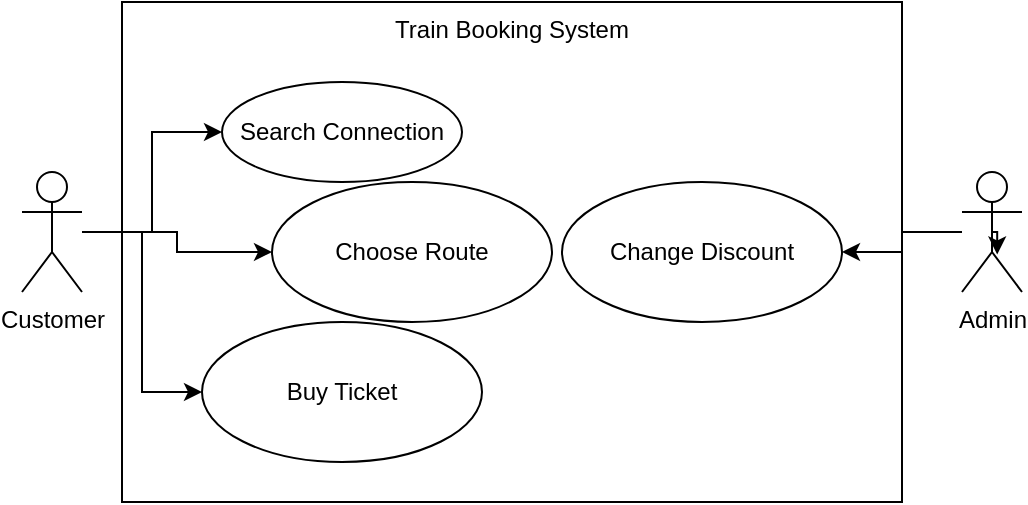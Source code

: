<mxfile version="22.0.8" type="device">
  <diagram name="Page-1" id="6TqGO6Cx9csWBLCSUMfb">
    <mxGraphModel dx="1009" dy="550" grid="1" gridSize="10" guides="1" tooltips="1" connect="1" arrows="1" fold="1" page="1" pageScale="1" pageWidth="850" pageHeight="1100" math="0" shadow="0">
      <root>
        <mxCell id="0" />
        <mxCell id="1" parent="0" />
        <mxCell id="xIP1HStQXK3pUfu_ulNB-23" value="Train Booking System" style="rounded=0;whiteSpace=wrap;html=1;verticalAlign=top;" vertex="1" parent="1">
          <mxGeometry x="210" y="130" width="390" height="250" as="geometry" />
        </mxCell>
        <mxCell id="xIP1HStQXK3pUfu_ulNB-14" style="edgeStyle=orthogonalEdgeStyle;rounded=0;orthogonalLoop=1;jettySize=auto;html=1;" edge="1" parent="1" source="xIP1HStQXK3pUfu_ulNB-7" target="xIP1HStQXK3pUfu_ulNB-11">
          <mxGeometry relative="1" as="geometry" />
        </mxCell>
        <mxCell id="xIP1HStQXK3pUfu_ulNB-16" style="edgeStyle=orthogonalEdgeStyle;rounded=0;orthogonalLoop=1;jettySize=auto;html=1;entryX=0;entryY=0.5;entryDx=0;entryDy=0;" edge="1" parent="1" source="xIP1HStQXK3pUfu_ulNB-7" target="xIP1HStQXK3pUfu_ulNB-15">
          <mxGeometry relative="1" as="geometry" />
        </mxCell>
        <mxCell id="xIP1HStQXK3pUfu_ulNB-18" style="edgeStyle=orthogonalEdgeStyle;rounded=0;orthogonalLoop=1;jettySize=auto;html=1;entryX=0;entryY=0.5;entryDx=0;entryDy=0;" edge="1" parent="1" source="xIP1HStQXK3pUfu_ulNB-7" target="xIP1HStQXK3pUfu_ulNB-17">
          <mxGeometry relative="1" as="geometry" />
        </mxCell>
        <mxCell id="xIP1HStQXK3pUfu_ulNB-7" value="Customer" style="shape=umlActor;verticalLabelPosition=bottom;verticalAlign=top;html=1;fontStyle=0" vertex="1" parent="1">
          <mxGeometry x="160" y="215" width="30" height="60" as="geometry" />
        </mxCell>
        <mxCell id="xIP1HStQXK3pUfu_ulNB-20" style="edgeStyle=orthogonalEdgeStyle;rounded=0;orthogonalLoop=1;jettySize=auto;html=1;" edge="1" parent="1" source="xIP1HStQXK3pUfu_ulNB-8" target="xIP1HStQXK3pUfu_ulNB-19">
          <mxGeometry relative="1" as="geometry" />
        </mxCell>
        <mxCell id="xIP1HStQXK3pUfu_ulNB-8" value="Admin&lt;br&gt;" style="shape=umlActor;verticalLabelPosition=bottom;verticalAlign=top;html=1;" vertex="1" parent="1">
          <mxGeometry x="630" y="215" width="30" height="60" as="geometry" />
        </mxCell>
        <mxCell id="xIP1HStQXK3pUfu_ulNB-10" style="edgeStyle=orthogonalEdgeStyle;rounded=0;orthogonalLoop=1;jettySize=auto;html=1;exitX=0.5;exitY=0.5;exitDx=0;exitDy=0;exitPerimeter=0;entryX=0.587;entryY=0.687;entryDx=0;entryDy=0;entryPerimeter=0;" edge="1" parent="1" source="xIP1HStQXK3pUfu_ulNB-8" target="xIP1HStQXK3pUfu_ulNB-8">
          <mxGeometry relative="1" as="geometry" />
        </mxCell>
        <mxCell id="xIP1HStQXK3pUfu_ulNB-11" value="Search Connection" style="ellipse;whiteSpace=wrap;html=1;" vertex="1" parent="1">
          <mxGeometry x="260" y="170" width="120" height="50" as="geometry" />
        </mxCell>
        <mxCell id="xIP1HStQXK3pUfu_ulNB-15" value="Choose Route" style="ellipse;whiteSpace=wrap;html=1;" vertex="1" parent="1">
          <mxGeometry x="285" y="220" width="140" height="70" as="geometry" />
        </mxCell>
        <mxCell id="xIP1HStQXK3pUfu_ulNB-17" value="Buy Ticket" style="ellipse;whiteSpace=wrap;html=1;" vertex="1" parent="1">
          <mxGeometry x="250" y="290" width="140" height="70" as="geometry" />
        </mxCell>
        <mxCell id="xIP1HStQXK3pUfu_ulNB-19" value="Change Discount" style="ellipse;whiteSpace=wrap;html=1;" vertex="1" parent="1">
          <mxGeometry x="430" y="220" width="140" height="70" as="geometry" />
        </mxCell>
      </root>
    </mxGraphModel>
  </diagram>
</mxfile>
